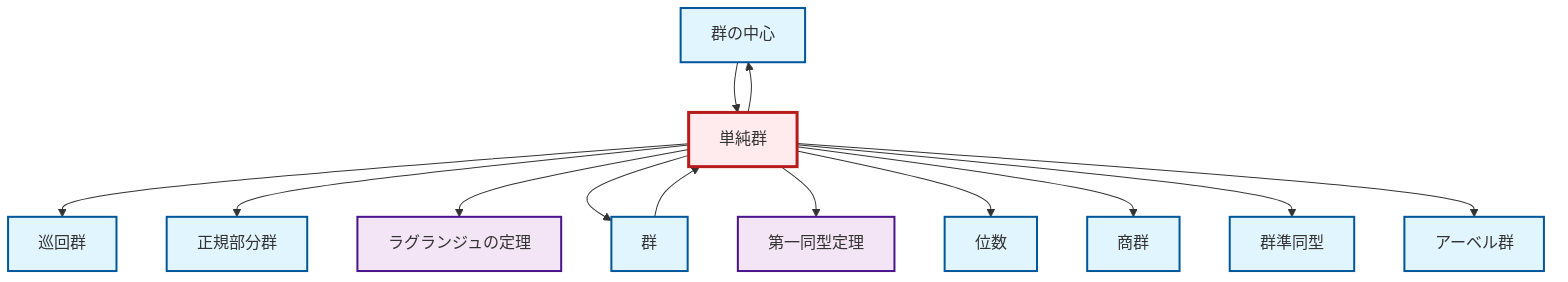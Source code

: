 graph TD
    classDef definition fill:#e1f5fe,stroke:#01579b,stroke-width:2px
    classDef theorem fill:#f3e5f5,stroke:#4a148c,stroke-width:2px
    classDef axiom fill:#fff3e0,stroke:#e65100,stroke-width:2px
    classDef example fill:#e8f5e9,stroke:#1b5e20,stroke-width:2px
    classDef current fill:#ffebee,stroke:#b71c1c,stroke-width:3px
    def-cyclic-group["巡回群"]:::definition
    thm-first-isomorphism["第一同型定理"]:::theorem
    def-order["位数"]:::definition
    thm-lagrange["ラグランジュの定理"]:::theorem
    def-abelian-group["アーベル群"]:::definition
    def-homomorphism["群準同型"]:::definition
    def-center-of-group["群の中心"]:::definition
    def-normal-subgroup["正規部分群"]:::definition
    def-simple-group["単純群"]:::definition
    def-quotient-group["商群"]:::definition
    def-group["群"]:::definition
    def-simple-group --> def-cyclic-group
    def-center-of-group --> def-simple-group
    def-simple-group --> def-normal-subgroup
    def-simple-group --> thm-lagrange
    def-simple-group --> def-group
    def-simple-group --> thm-first-isomorphism
    def-group --> def-simple-group
    def-simple-group --> def-center-of-group
    def-simple-group --> def-order
    def-simple-group --> def-quotient-group
    def-simple-group --> def-homomorphism
    def-simple-group --> def-abelian-group
    class def-simple-group current